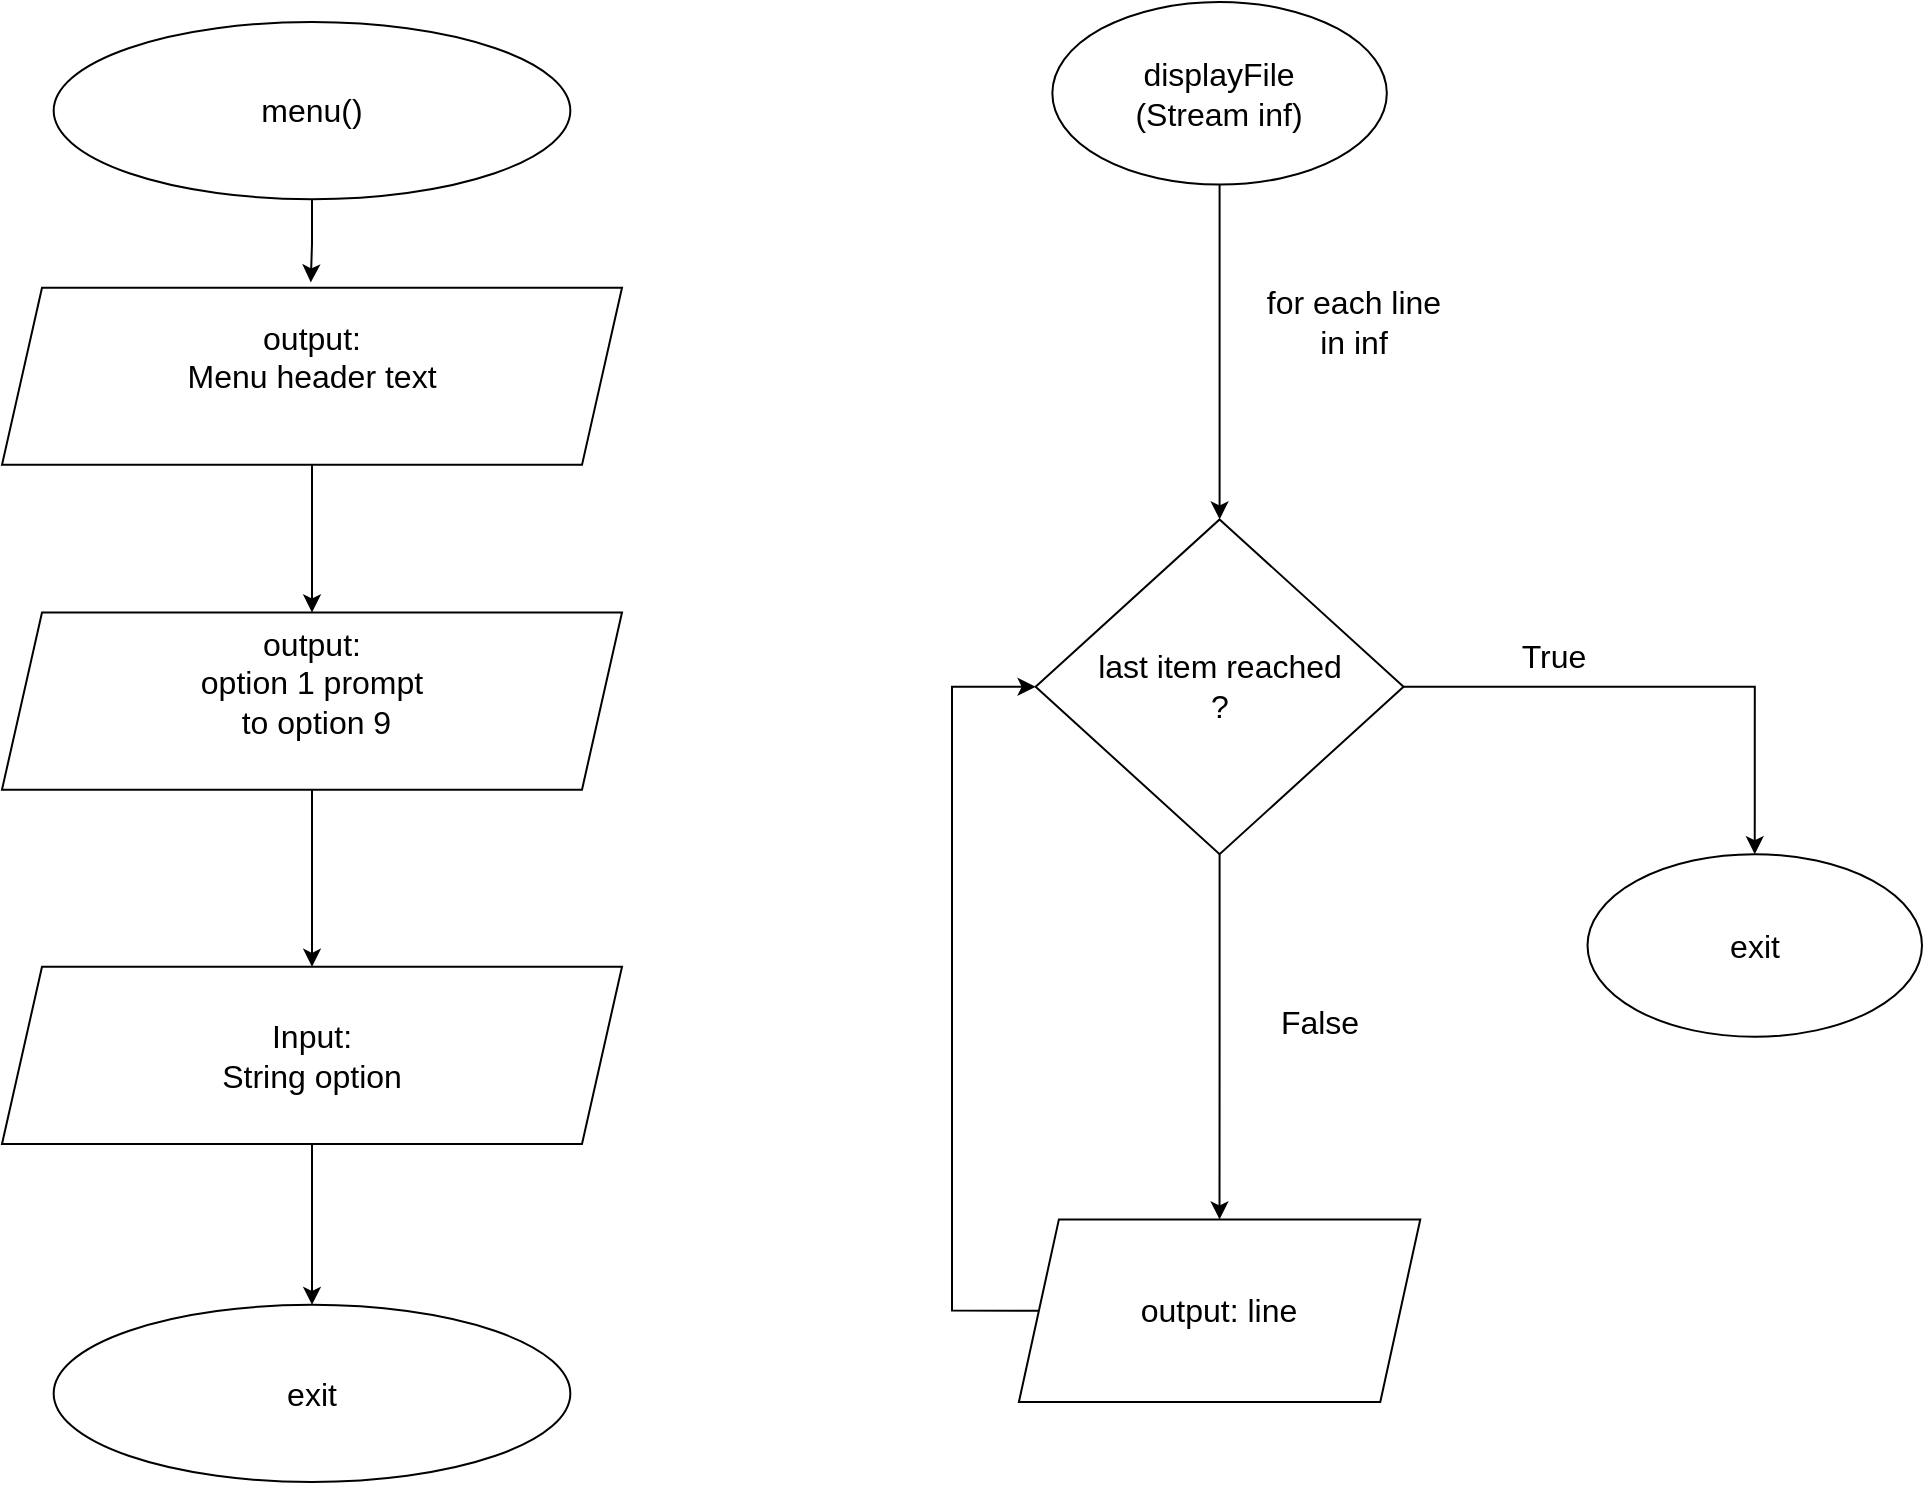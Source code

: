 <mxfile version="24.6.4" type="github" pages="6">
  <diagram id="C5RBs43oDa-KdzZeNtuy" name="Page-1">
    <mxGraphModel dx="1635" dy="865" grid="1" gridSize="10" guides="1" tooltips="1" connect="1" arrows="1" fold="1" page="1" pageScale="1" pageWidth="1169" pageHeight="827" background="none" math="0" shadow="0">
      <root>
        <mxCell id="WIyWlLk6GJQsqaUBKTNV-0" />
        <mxCell id="WIyWlLk6GJQsqaUBKTNV-1" parent="WIyWlLk6GJQsqaUBKTNV-0" />
        <mxCell id="iVtfHg-IncGxBC74AWmY-149" value="" style="group;fontSize=16;" vertex="1" connectable="0" parent="WIyWlLk6GJQsqaUBKTNV-1">
          <mxGeometry x="110" y="40" width="310" height="730" as="geometry" />
        </mxCell>
        <mxCell id="iVtfHg-IncGxBC74AWmY-0" value="menu()" style="ellipse;whiteSpace=wrap;html=1;fontSize=16;" vertex="1" parent="iVtfHg-IncGxBC74AWmY-149">
          <mxGeometry x="25.833" width="258.333" height="88.574" as="geometry" />
        </mxCell>
        <mxCell id="iVtfHg-IncGxBC74AWmY-4" style="edgeStyle=orthogonalEdgeStyle;rounded=0;orthogonalLoop=1;jettySize=auto;html=1;exitX=0.5;exitY=1;exitDx=0;exitDy=0;entryX=0.5;entryY=0;entryDx=0;entryDy=0;fontSize=16;" edge="1" parent="iVtfHg-IncGxBC74AWmY-149" source="iVtfHg-IncGxBC74AWmY-1" target="iVtfHg-IncGxBC74AWmY-3">
          <mxGeometry relative="1" as="geometry" />
        </mxCell>
        <mxCell id="iVtfHg-IncGxBC74AWmY-1" value="&lt;div style=&quot;font-size: 16px;&quot;&gt;&lt;font style=&quot;font-size: 16px;&quot;&gt;output:&lt;/font&gt;&lt;/div&gt;&lt;font style=&quot;font-size: 16px;&quot;&gt;Menu header text&lt;/font&gt;&lt;div style=&quot;font-size: 16px;&quot;&gt;&lt;br style=&quot;font-size: 16px;&quot;&gt;&lt;/div&gt;" style="shape=parallelogram;perimeter=parallelogramPerimeter;whiteSpace=wrap;html=1;fixedSize=1;fontSize=16;" vertex="1" parent="iVtfHg-IncGxBC74AWmY-149">
          <mxGeometry y="132.861" width="310" height="88.574" as="geometry" />
        </mxCell>
        <mxCell id="iVtfHg-IncGxBC74AWmY-2" style="edgeStyle=orthogonalEdgeStyle;rounded=0;orthogonalLoop=1;jettySize=auto;html=1;exitX=0.5;exitY=1;exitDx=0;exitDy=0;entryX=0.498;entryY=-0.03;entryDx=0;entryDy=0;entryPerimeter=0;fontSize=16;" edge="1" parent="iVtfHg-IncGxBC74AWmY-149" source="iVtfHg-IncGxBC74AWmY-0" target="iVtfHg-IncGxBC74AWmY-1">
          <mxGeometry relative="1" as="geometry" />
        </mxCell>
        <mxCell id="iVtfHg-IncGxBC74AWmY-12" style="edgeStyle=orthogonalEdgeStyle;rounded=0;orthogonalLoop=1;jettySize=auto;html=1;exitX=0.5;exitY=1;exitDx=0;exitDy=0;entryX=0.5;entryY=0;entryDx=0;entryDy=0;fontSize=16;" edge="1" parent="iVtfHg-IncGxBC74AWmY-149" source="iVtfHg-IncGxBC74AWmY-3" target="iVtfHg-IncGxBC74AWmY-8">
          <mxGeometry relative="1" as="geometry">
            <mxPoint x="154.354" y="620.02" as="targetPoint" />
          </mxGeometry>
        </mxCell>
        <mxCell id="iVtfHg-IncGxBC74AWmY-3" value="&lt;div style=&quot;font-size: 16px;&quot;&gt;&lt;font style=&quot;font-size: 16px;&quot;&gt;output:&lt;/font&gt;&lt;/div&gt;&lt;font style=&quot;font-size: 16px;&quot;&gt;option 1 prompt&lt;/font&gt;&lt;div style=&quot;font-size: 16px;&quot;&gt;&lt;font style=&quot;font-size: 16px;&quot;&gt;&amp;nbsp;to option 9&lt;/font&gt;&lt;div style=&quot;font-size: 16px;&quot;&gt;&lt;font style=&quot;font-size: 16px;&quot;&gt;&lt;br style=&quot;font-size: 16px;&quot;&gt;&lt;/font&gt;&lt;/div&gt;&lt;/div&gt;" style="shape=parallelogram;perimeter=parallelogramPerimeter;whiteSpace=wrap;html=1;fixedSize=1;fontSize=16;" vertex="1" parent="iVtfHg-IncGxBC74AWmY-149">
          <mxGeometry y="295.248" width="310" height="88.574" as="geometry" />
        </mxCell>
        <mxCell id="iVtfHg-IncGxBC74AWmY-11" style="edgeStyle=orthogonalEdgeStyle;rounded=0;orthogonalLoop=1;jettySize=auto;html=1;exitX=0.5;exitY=1;exitDx=0;exitDy=0;entryX=0.5;entryY=0;entryDx=0;entryDy=0;fontSize=16;" edge="1" parent="iVtfHg-IncGxBC74AWmY-149" source="iVtfHg-IncGxBC74AWmY-8" target="iVtfHg-IncGxBC74AWmY-10">
          <mxGeometry relative="1" as="geometry" />
        </mxCell>
        <mxCell id="iVtfHg-IncGxBC74AWmY-8" value="Input:&lt;div style=&quot;font-size: 16px;&quot;&gt;String option&lt;/div&gt;" style="shape=parallelogram;perimeter=parallelogramPerimeter;whiteSpace=wrap;html=1;fixedSize=1;fontSize=16;" vertex="1" parent="iVtfHg-IncGxBC74AWmY-149">
          <mxGeometry y="472.396" width="310" height="88.574" as="geometry" />
        </mxCell>
        <mxCell id="iVtfHg-IncGxBC74AWmY-10" value="exit" style="ellipse;whiteSpace=wrap;html=1;fontSize=16;" vertex="1" parent="iVtfHg-IncGxBC74AWmY-149">
          <mxGeometry x="25.833" y="641.426" width="258.333" height="88.574" as="geometry" />
        </mxCell>
        <mxCell id="iVtfHg-IncGxBC74AWmY-150" value="" style="group;fontSize=16;" vertex="1" connectable="0" parent="WIyWlLk6GJQsqaUBKTNV-1">
          <mxGeometry x="585" y="30" width="485" height="700" as="geometry" />
        </mxCell>
        <mxCell id="iVtfHg-IncGxBC74AWmY-15" style="edgeStyle=orthogonalEdgeStyle;rounded=0;orthogonalLoop=1;jettySize=auto;html=1;exitX=0.5;exitY=1;exitDx=0;exitDy=0;fontSize=16;" edge="1" parent="iVtfHg-IncGxBC74AWmY-150" source="iVtfHg-IncGxBC74AWmY-13" target="iVtfHg-IncGxBC74AWmY-14">
          <mxGeometry relative="1" as="geometry" />
        </mxCell>
        <mxCell id="iVtfHg-IncGxBC74AWmY-13" value="displayFile&lt;div style=&quot;font-size: 16px;&quot;&gt;(&lt;span style=&quot;background-color: initial; font-size: 16px;&quot;&gt;Stream inf)&lt;/span&gt;&lt;/div&gt;" style="ellipse;whiteSpace=wrap;html=1;fontSize=16;" vertex="1" parent="iVtfHg-IncGxBC74AWmY-150">
          <mxGeometry x="50.172" width="167.241" height="91.304" as="geometry" />
        </mxCell>
        <mxCell id="iVtfHg-IncGxBC74AWmY-19" style="edgeStyle=orthogonalEdgeStyle;rounded=0;orthogonalLoop=1;jettySize=auto;html=1;exitX=1;exitY=0.5;exitDx=0;exitDy=0;entryX=0.5;entryY=0;entryDx=0;entryDy=0;fontSize=16;" edge="1" parent="iVtfHg-IncGxBC74AWmY-150" source="iVtfHg-IncGxBC74AWmY-14" target="iVtfHg-IncGxBC74AWmY-18">
          <mxGeometry relative="1" as="geometry" />
        </mxCell>
        <mxCell id="iVtfHg-IncGxBC74AWmY-21" style="edgeStyle=orthogonalEdgeStyle;rounded=0;orthogonalLoop=1;jettySize=auto;html=1;exitX=0.5;exitY=1;exitDx=0;exitDy=0;fontSize=16;" edge="1" parent="iVtfHg-IncGxBC74AWmY-150" source="iVtfHg-IncGxBC74AWmY-14" target="iVtfHg-IncGxBC74AWmY-20">
          <mxGeometry relative="1" as="geometry" />
        </mxCell>
        <mxCell id="iVtfHg-IncGxBC74AWmY-14" value="&lt;font style=&quot;font-size: 16px;&quot;&gt;last item reached&lt;/font&gt;&lt;div style=&quot;font-size: 16px;&quot;&gt;&lt;font style=&quot;font-size: 16px;&quot;&gt;?&lt;/font&gt;&lt;/div&gt;" style="rhombus;whiteSpace=wrap;html=1;fontSize=16;" vertex="1" parent="iVtfHg-IncGxBC74AWmY-150">
          <mxGeometry x="41.81" y="258.696" width="183.966" height="167.391" as="geometry" />
        </mxCell>
        <mxCell id="iVtfHg-IncGxBC74AWmY-16" value="for each line in inf" style="text;html=1;align=center;verticalAlign=middle;whiteSpace=wrap;rounded=0;fontSize=16;" vertex="1" parent="iVtfHg-IncGxBC74AWmY-150">
          <mxGeometry x="150.517" y="136.957" width="100.345" height="45.652" as="geometry" />
        </mxCell>
        <mxCell id="iVtfHg-IncGxBC74AWmY-18" value="exit" style="ellipse;whiteSpace=wrap;html=1;fontSize=16;" vertex="1" parent="iVtfHg-IncGxBC74AWmY-150">
          <mxGeometry x="317.759" y="426.087" width="167.241" height="91.304" as="geometry" />
        </mxCell>
        <mxCell id="iVtfHg-IncGxBC74AWmY-22" style="edgeStyle=orthogonalEdgeStyle;rounded=0;orthogonalLoop=1;jettySize=auto;html=1;exitX=0;exitY=0.5;exitDx=0;exitDy=0;entryX=0;entryY=0.5;entryDx=0;entryDy=0;fontSize=16;" edge="1" parent="iVtfHg-IncGxBC74AWmY-150" source="iVtfHg-IncGxBC74AWmY-20" target="iVtfHg-IncGxBC74AWmY-14">
          <mxGeometry relative="1" as="geometry">
            <Array as="points">
              <mxPoint y="654.348" />
              <mxPoint y="342.391" />
            </Array>
          </mxGeometry>
        </mxCell>
        <mxCell id="iVtfHg-IncGxBC74AWmY-20" value="output: line" style="shape=parallelogram;perimeter=parallelogramPerimeter;whiteSpace=wrap;html=1;fixedSize=1;fontSize=16;" vertex="1" parent="iVtfHg-IncGxBC74AWmY-150">
          <mxGeometry x="33.448" y="608.696" width="200.69" height="91.304" as="geometry" />
        </mxCell>
        <mxCell id="iVtfHg-IncGxBC74AWmY-23" value="True" style="text;html=1;align=center;verticalAlign=middle;whiteSpace=wrap;rounded=0;fontSize=16;" vertex="1" parent="iVtfHg-IncGxBC74AWmY-150">
          <mxGeometry x="250.862" y="304.348" width="100.345" height="45.652" as="geometry" />
        </mxCell>
        <mxCell id="iVtfHg-IncGxBC74AWmY-24" value="False" style="text;html=1;align=center;verticalAlign=middle;whiteSpace=wrap;rounded=0;fontSize=16;" vertex="1" parent="iVtfHg-IncGxBC74AWmY-150">
          <mxGeometry x="133.793" y="486.957" width="100.345" height="45.652" as="geometry" />
        </mxCell>
      </root>
    </mxGraphModel>
  </diagram>
  <diagram id="5aRjEGDnnYMxeOvyKBU5" name="Page-2">
    <mxGraphModel dx="1284" dy="680" grid="1" gridSize="10" guides="1" tooltips="1" connect="1" arrows="1" fold="1" page="1" pageScale="1" pageWidth="1169" pageHeight="827" math="0" shadow="0">
      <root>
        <mxCell id="0" />
        <mxCell id="1" parent="0" />
        <mxCell id="e8LWt93bM2YDE1h5O_DU-1" value="" style="group;fontSize=13;" vertex="1" connectable="0" parent="1">
          <mxGeometry x="40" y="50" width="470" height="700" as="geometry" />
        </mxCell>
        <mxCell id="e8LWt93bM2YDE1h5O_DU-2" style="edgeStyle=orthogonalEdgeStyle;rounded=0;orthogonalLoop=1;jettySize=auto;html=1;exitX=0.5;exitY=1;exitDx=0;exitDy=0;entryX=0.5;entryY=0;entryDx=0;entryDy=0;fontSize=13;" edge="1" parent="e8LWt93bM2YDE1h5O_DU-1" source="e8LWt93bM2YDE1h5O_DU-3" target="e8LWt93bM2YDE1h5O_DU-16">
          <mxGeometry relative="1" as="geometry" />
        </mxCell>
        <mxCell id="e8LWt93bM2YDE1h5O_DU-3" value="&lt;div style=&quot;font-size: 13px;&quot;&gt;max_mark&lt;/div&gt;&lt;div style=&quot;font-size: 13px;&quot;&gt;(&lt;span style=&quot;background-color: initial; font-size: 13px;&quot;&gt;Stream inf)&lt;/span&gt;&lt;/div&gt;" style="ellipse;whiteSpace=wrap;html=1;fontSize=13;" vertex="1" parent="e8LWt93bM2YDE1h5O_DU-1">
          <mxGeometry x="109.907" width="122.078" height="49.412" as="geometry" />
        </mxCell>
        <mxCell id="e8LWt93bM2YDE1h5O_DU-4" style="edgeStyle=orthogonalEdgeStyle;rounded=0;orthogonalLoop=1;jettySize=auto;html=1;exitX=0.5;exitY=1;exitDx=0;exitDy=0;entryX=0.5;entryY=0;entryDx=0;entryDy=0;fontSize=13;" edge="1" parent="e8LWt93bM2YDE1h5O_DU-1" source="e8LWt93bM2YDE1h5O_DU-6" target="e8LWt93bM2YDE1h5O_DU-13">
          <mxGeometry relative="1" as="geometry">
            <mxPoint x="170.946" y="436.471" as="targetPoint" />
          </mxGeometry>
        </mxCell>
        <mxCell id="e8LWt93bM2YDE1h5O_DU-5" style="edgeStyle=orthogonalEdgeStyle;rounded=0;orthogonalLoop=1;jettySize=auto;html=1;exitX=1;exitY=0.5;exitDx=0;exitDy=0;fontSize=13;" edge="1" parent="e8LWt93bM2YDE1h5O_DU-1" source="e8LWt93bM2YDE1h5O_DU-6" target="e8LWt93bM2YDE1h5O_DU-18">
          <mxGeometry relative="1" as="geometry" />
        </mxCell>
        <mxCell id="e8LWt93bM2YDE1h5O_DU-6" value="&lt;font style=&quot;font-size: 13px;&quot;&gt;last item&lt;/font&gt;&lt;div&gt;&lt;font style=&quot;font-size: 13px;&quot;&gt;reached&lt;/font&gt;&lt;div style=&quot;font-size: 13px;&quot;&gt;&lt;font style=&quot;font-size: 13px;&quot;&gt;?&lt;/font&gt;&lt;/div&gt;&lt;/div&gt;" style="rhombus;whiteSpace=wrap;html=1;fontSize=13;" vertex="1" parent="e8LWt93bM2YDE1h5O_DU-1">
          <mxGeometry x="103.803" y="247.059" width="134.286" height="90.588" as="geometry" />
        </mxCell>
        <mxCell id="e8LWt93bM2YDE1h5O_DU-7" value="for each line in inf" style="text;html=1;align=center;verticalAlign=middle;whiteSpace=wrap;rounded=0;fontSize=13;" vertex="1" parent="e8LWt93bM2YDE1h5O_DU-1">
          <mxGeometry x="177.013" y="197.647" width="73.247" height="24.706" as="geometry" />
        </mxCell>
        <mxCell id="e8LWt93bM2YDE1h5O_DU-8" value="exit" style="ellipse;whiteSpace=wrap;html=1;fontSize=13;" vertex="1" parent="e8LWt93bM2YDE1h5O_DU-1">
          <mxGeometry x="317.403" y="469.412" width="122.078" height="49.412" as="geometry" />
        </mxCell>
        <mxCell id="e8LWt93bM2YDE1h5O_DU-9" value="True" style="text;html=1;align=center;verticalAlign=middle;whiteSpace=wrap;rounded=0;fontSize=13;" vertex="1" parent="e8LWt93bM2YDE1h5O_DU-1">
          <mxGeometry x="256.4" y="271.765" width="73.247" height="24.706" as="geometry" />
        </mxCell>
        <mxCell id="e8LWt93bM2YDE1h5O_DU-10" value="False" style="text;html=1;align=center;verticalAlign=middle;whiteSpace=wrap;rounded=0;fontSize=13;" vertex="1" parent="e8LWt93bM2YDE1h5O_DU-1">
          <mxGeometry x="170.946" y="370.588" width="73.247" height="24.706" as="geometry" />
        </mxCell>
        <mxCell id="e8LWt93bM2YDE1h5O_DU-11" style="edgeStyle=orthogonalEdgeStyle;rounded=0;orthogonalLoop=1;jettySize=auto;html=1;exitX=0.5;exitY=1;exitDx=0;exitDy=0;entryX=0.5;entryY=0;entryDx=0;entryDy=0;fontSize=13;" edge="1" parent="e8LWt93bM2YDE1h5O_DU-1" source="e8LWt93bM2YDE1h5O_DU-13" target="e8LWt93bM2YDE1h5O_DU-20">
          <mxGeometry relative="1" as="geometry" />
        </mxCell>
        <mxCell id="e8LWt93bM2YDE1h5O_DU-12" style="edgeStyle=orthogonalEdgeStyle;rounded=0;orthogonalLoop=1;jettySize=auto;html=1;exitX=0;exitY=0.5;exitDx=0;exitDy=0;entryX=0;entryY=0.5;entryDx=0;entryDy=0;fontSize=13;" edge="1" parent="e8LWt93bM2YDE1h5O_DU-1" source="e8LWt93bM2YDE1h5O_DU-13" target="e8LWt93bM2YDE1h5O_DU-6">
          <mxGeometry relative="1" as="geometry">
            <Array as="points">
              <mxPoint y="494.118" />
              <mxPoint y="292.353" />
            </Array>
          </mxGeometry>
        </mxCell>
        <mxCell id="e8LWt93bM2YDE1h5O_DU-13" value="if int(line.split()[2])&lt;div style=&quot;font-size: 13px;&quot;&gt;&amp;gt;&lt;/div&gt;&lt;div style=&quot;font-size: 13px;&quot;&gt;maximum_marks&lt;/div&gt;" style="rhombus;whiteSpace=wrap;html=1;fontSize=13;" vertex="1" parent="e8LWt93bM2YDE1h5O_DU-1">
          <mxGeometry x="85.381" y="436.471" width="171.019" height="115.294" as="geometry" />
        </mxCell>
        <mxCell id="e8LWt93bM2YDE1h5O_DU-14" value="True" style="text;html=1;align=center;verticalAlign=middle;whiteSpace=wrap;rounded=0;fontSize=13;" vertex="1" parent="e8LWt93bM2YDE1h5O_DU-1">
          <mxGeometry x="158.738" y="576.471" width="73.247" height="24.706" as="geometry" />
        </mxCell>
        <mxCell id="e8LWt93bM2YDE1h5O_DU-15" style="edgeStyle=orthogonalEdgeStyle;rounded=0;orthogonalLoop=1;jettySize=auto;html=1;exitX=0.5;exitY=1;exitDx=0;exitDy=0;fontSize=13;" edge="1" parent="e8LWt93bM2YDE1h5O_DU-1" source="e8LWt93bM2YDE1h5O_DU-16" target="e8LWt93bM2YDE1h5O_DU-6">
          <mxGeometry relative="1" as="geometry" />
        </mxCell>
        <mxCell id="e8LWt93bM2YDE1h5O_DU-16" value="&lt;font style=&quot;font-size: 13px;&quot;&gt;Initialize maximum_marks to 0&lt;/font&gt;" style="rounded=0;whiteSpace=wrap;html=1;fontSize=13;" vertex="1" parent="e8LWt93bM2YDE1h5O_DU-1">
          <mxGeometry x="97.65" y="115.294" width="146.494" height="49.412" as="geometry" />
        </mxCell>
        <mxCell id="e8LWt93bM2YDE1h5O_DU-17" style="edgeStyle=orthogonalEdgeStyle;rounded=0;orthogonalLoop=1;jettySize=auto;html=1;exitX=0.5;exitY=1;exitDx=0;exitDy=0;entryX=0.5;entryY=0;entryDx=0;entryDy=0;fontSize=13;" edge="1" parent="e8LWt93bM2YDE1h5O_DU-1" source="e8LWt93bM2YDE1h5O_DU-18" target="e8LWt93bM2YDE1h5O_DU-8">
          <mxGeometry relative="1" as="geometry" />
        </mxCell>
        <mxCell id="e8LWt93bM2YDE1h5O_DU-18" value="output:&lt;div style=&quot;font-size: 13px;&quot;&gt;maximum_marks&lt;/div&gt;" style="shape=parallelogram;perimeter=parallelogramPerimeter;whiteSpace=wrap;html=1;fixedSize=1;fontSize=13;" vertex="1" parent="e8LWt93bM2YDE1h5O_DU-1">
          <mxGeometry x="286.883" y="338.676" width="183.117" height="63.824" as="geometry" />
        </mxCell>
        <mxCell id="e8LWt93bM2YDE1h5O_DU-19" style="edgeStyle=orthogonalEdgeStyle;rounded=0;orthogonalLoop=1;jettySize=auto;html=1;exitX=0;exitY=0.5;exitDx=0;exitDy=0;entryX=0;entryY=0.5;entryDx=0;entryDy=0;fontSize=13;" edge="1" parent="e8LWt93bM2YDE1h5O_DU-1" source="e8LWt93bM2YDE1h5O_DU-20" target="e8LWt93bM2YDE1h5O_DU-6">
          <mxGeometry relative="1" as="geometry">
            <Array as="points">
              <mxPoint x="73.247" y="675.294" />
              <mxPoint x="73.247" y="255.294" />
              <mxPoint x="103.766" y="255.294" />
            </Array>
          </mxGeometry>
        </mxCell>
        <mxCell id="e8LWt93bM2YDE1h5O_DU-20" value="maximum_marks = int(line.split()[2])" style="rounded=0;whiteSpace=wrap;html=1;fontSize=13;" vertex="1" parent="e8LWt93bM2YDE1h5O_DU-1">
          <mxGeometry x="97.65" y="650.588" width="146.494" height="49.412" as="geometry" />
        </mxCell>
        <mxCell id="l7KQcB0z6wFfaQmqUPjJ-1" value="" style="group;fontSize=13;" vertex="1" connectable="0" parent="1">
          <mxGeometry x="560" y="50" width="580" height="670" as="geometry" />
        </mxCell>
        <mxCell id="l7KQcB0z6wFfaQmqUPjJ-2" style="edgeStyle=orthogonalEdgeStyle;rounded=0;orthogonalLoop=1;jettySize=auto;html=1;exitX=0.5;exitY=1;exitDx=0;exitDy=0;entryX=0.5;entryY=0;entryDx=0;entryDy=0;fontSize=13;" edge="1" parent="l7KQcB0z6wFfaQmqUPjJ-1" source="l7KQcB0z6wFfaQmqUPjJ-3" target="l7KQcB0z6wFfaQmqUPjJ-16">
          <mxGeometry relative="1" as="geometry" />
        </mxCell>
        <mxCell id="l7KQcB0z6wFfaQmqUPjJ-3" value="&lt;div style=&quot;font-size: 13px;&quot;&gt;min_mark&lt;/div&gt;&lt;div style=&quot;font-size: 13px;&quot;&gt;(&lt;span style=&quot;background-color: initial; font-size: 13px;&quot;&gt;Stream inf)&lt;/span&gt;&lt;/div&gt;" style="ellipse;whiteSpace=wrap;html=1;fontSize=13;" vertex="1" parent="l7KQcB0z6wFfaQmqUPjJ-1">
          <mxGeometry x="135.63" width="150.649" height="47.294" as="geometry" />
        </mxCell>
        <mxCell id="l7KQcB0z6wFfaQmqUPjJ-4" style="edgeStyle=orthogonalEdgeStyle;rounded=0;orthogonalLoop=1;jettySize=auto;html=1;exitX=0.5;exitY=1;exitDx=0;exitDy=0;entryX=0.5;entryY=0;entryDx=0;entryDy=0;fontSize=13;" edge="1" parent="l7KQcB0z6wFfaQmqUPjJ-1" source="l7KQcB0z6wFfaQmqUPjJ-6" target="l7KQcB0z6wFfaQmqUPjJ-13">
          <mxGeometry relative="1" as="geometry">
            <mxPoint x="210.954" y="417.765" as="targetPoint" />
          </mxGeometry>
        </mxCell>
        <mxCell id="l7KQcB0z6wFfaQmqUPjJ-5" style="edgeStyle=orthogonalEdgeStyle;rounded=0;orthogonalLoop=1;jettySize=auto;html=1;exitX=1;exitY=0.5;exitDx=0;exitDy=0;fontSize=13;" edge="1" parent="l7KQcB0z6wFfaQmqUPjJ-1" source="l7KQcB0z6wFfaQmqUPjJ-6" target="l7KQcB0z6wFfaQmqUPjJ-18">
          <mxGeometry relative="1" as="geometry" />
        </mxCell>
        <mxCell id="l7KQcB0z6wFfaQmqUPjJ-6" value="&lt;font style=&quot;font-size: 13px;&quot;&gt;last item&lt;/font&gt;&lt;div&gt;&lt;font style=&quot;font-size: 13px;&quot;&gt;reached&lt;/font&gt;&lt;div style=&quot;font-size: 13px;&quot;&gt;&lt;font style=&quot;font-size: 13px;&quot;&gt;?&lt;/font&gt;&lt;/div&gt;&lt;/div&gt;" style="rhombus;whiteSpace=wrap;html=1;fontSize=13;" vertex="1" parent="l7KQcB0z6wFfaQmqUPjJ-1">
          <mxGeometry x="128.097" y="236.471" width="165.714" height="86.706" as="geometry" />
        </mxCell>
        <mxCell id="l7KQcB0z6wFfaQmqUPjJ-7" value="for each line in inf" style="text;html=1;align=center;verticalAlign=middle;whiteSpace=wrap;rounded=0;fontSize=13;" vertex="1" parent="l7KQcB0z6wFfaQmqUPjJ-1">
          <mxGeometry x="218.442" y="189.176" width="90.39" height="23.647" as="geometry" />
        </mxCell>
        <mxCell id="l7KQcB0z6wFfaQmqUPjJ-8" value="exit" style="ellipse;whiteSpace=wrap;html=1;fontSize=13;" vertex="1" parent="l7KQcB0z6wFfaQmqUPjJ-1">
          <mxGeometry x="391.688" y="449.294" width="150.649" height="47.294" as="geometry" />
        </mxCell>
        <mxCell id="l7KQcB0z6wFfaQmqUPjJ-9" value="True" style="text;html=1;align=center;verticalAlign=middle;whiteSpace=wrap;rounded=0;fontSize=13;" vertex="1" parent="l7KQcB0z6wFfaQmqUPjJ-1">
          <mxGeometry x="316.409" y="260.118" width="90.39" height="23.647" as="geometry" />
        </mxCell>
        <mxCell id="l7KQcB0z6wFfaQmqUPjJ-10" value="False" style="text;html=1;align=center;verticalAlign=middle;whiteSpace=wrap;rounded=0;fontSize=13;" vertex="1" parent="l7KQcB0z6wFfaQmqUPjJ-1">
          <mxGeometry x="210.954" y="354.706" width="90.39" height="23.647" as="geometry" />
        </mxCell>
        <mxCell id="l7KQcB0z6wFfaQmqUPjJ-11" style="edgeStyle=orthogonalEdgeStyle;rounded=0;orthogonalLoop=1;jettySize=auto;html=1;exitX=0.5;exitY=1;exitDx=0;exitDy=0;entryX=0.5;entryY=0;entryDx=0;entryDy=0;fontSize=13;" edge="1" parent="l7KQcB0z6wFfaQmqUPjJ-1" source="l7KQcB0z6wFfaQmqUPjJ-13" target="l7KQcB0z6wFfaQmqUPjJ-20">
          <mxGeometry relative="1" as="geometry" />
        </mxCell>
        <mxCell id="l7KQcB0z6wFfaQmqUPjJ-12" style="edgeStyle=orthogonalEdgeStyle;rounded=0;orthogonalLoop=1;jettySize=auto;html=1;exitX=0;exitY=0.5;exitDx=0;exitDy=0;entryX=0;entryY=0.5;entryDx=0;entryDy=0;fontSize=13;" edge="1" parent="l7KQcB0z6wFfaQmqUPjJ-1" source="l7KQcB0z6wFfaQmqUPjJ-13" target="l7KQcB0z6wFfaQmqUPjJ-6">
          <mxGeometry relative="1" as="geometry">
            <Array as="points">
              <mxPoint y="472.941" />
              <mxPoint y="279.824" />
            </Array>
          </mxGeometry>
        </mxCell>
        <mxCell id="l7KQcB0z6wFfaQmqUPjJ-13" value="if int(line.split()[2])&lt;div style=&quot;font-size: 13px;&quot;&gt;&amp;lt;&lt;/div&gt;&lt;div style=&quot;font-size: 13px;&quot;&gt;minimum_marks&lt;/div&gt;" style="rhombus;whiteSpace=wrap;html=1;fontSize=13;" vertex="1" parent="l7KQcB0z6wFfaQmqUPjJ-1">
          <mxGeometry x="105.364" y="417.765" width="211.045" height="110.353" as="geometry" />
        </mxCell>
        <mxCell id="l7KQcB0z6wFfaQmqUPjJ-14" value="True" style="text;html=1;align=center;verticalAlign=middle;whiteSpace=wrap;rounded=0;fontSize=13;" vertex="1" parent="l7KQcB0z6wFfaQmqUPjJ-1">
          <mxGeometry x="195.889" y="551.765" width="90.39" height="23.647" as="geometry" />
        </mxCell>
        <mxCell id="l7KQcB0z6wFfaQmqUPjJ-15" style="edgeStyle=orthogonalEdgeStyle;rounded=0;orthogonalLoop=1;jettySize=auto;html=1;exitX=0.5;exitY=1;exitDx=0;exitDy=0;fontSize=13;" edge="1" parent="l7KQcB0z6wFfaQmqUPjJ-1" source="l7KQcB0z6wFfaQmqUPjJ-16" target="l7KQcB0z6wFfaQmqUPjJ-6">
          <mxGeometry relative="1" as="geometry" />
        </mxCell>
        <mxCell id="l7KQcB0z6wFfaQmqUPjJ-16" value="&lt;font style=&quot;font-size: 13px;&quot;&gt;Initialize minimum_marks to 0 and studentID to empty string&lt;/font&gt;" style="rounded=0;whiteSpace=wrap;html=1;fontSize=13;" vertex="1" parent="l7KQcB0z6wFfaQmqUPjJ-1">
          <mxGeometry x="120.504" y="110.353" width="180.779" height="47.294" as="geometry" />
        </mxCell>
        <mxCell id="l7KQcB0z6wFfaQmqUPjJ-17" style="edgeStyle=orthogonalEdgeStyle;rounded=0;orthogonalLoop=1;jettySize=auto;html=1;exitX=0.5;exitY=1;exitDx=0;exitDy=0;entryX=0.5;entryY=0;entryDx=0;entryDy=0;fontSize=13;" edge="1" parent="l7KQcB0z6wFfaQmqUPjJ-1" source="l7KQcB0z6wFfaQmqUPjJ-18" target="l7KQcB0z6wFfaQmqUPjJ-8">
          <mxGeometry relative="1" as="geometry" />
        </mxCell>
        <mxCell id="l7KQcB0z6wFfaQmqUPjJ-18" value="output:&lt;div style=&quot;font-size: 13px;&quot;&gt;minimum_marks and studentID&lt;/div&gt;" style="shape=parallelogram;perimeter=parallelogramPerimeter;whiteSpace=wrap;html=1;fixedSize=1;fontSize=13;" vertex="1" parent="l7KQcB0z6wFfaQmqUPjJ-1">
          <mxGeometry x="354.026" y="324.162" width="225.974" height="61.088" as="geometry" />
        </mxCell>
        <mxCell id="l7KQcB0z6wFfaQmqUPjJ-19" style="edgeStyle=orthogonalEdgeStyle;rounded=0;orthogonalLoop=1;jettySize=auto;html=1;exitX=0;exitY=0.5;exitDx=0;exitDy=0;entryX=0;entryY=0.5;entryDx=0;entryDy=0;fontSize=13;" edge="1" parent="l7KQcB0z6wFfaQmqUPjJ-1" source="l7KQcB0z6wFfaQmqUPjJ-20" target="l7KQcB0z6wFfaQmqUPjJ-6">
          <mxGeometry relative="1" as="geometry">
            <Array as="points">
              <mxPoint x="90.39" y="646.353" />
              <mxPoint x="90.39" y="244.353" />
              <mxPoint x="128.052" y="244.353" />
            </Array>
          </mxGeometry>
        </mxCell>
        <mxCell id="l7KQcB0z6wFfaQmqUPjJ-20" value="minimum_marks =&amp;nbsp;&lt;div style=&quot;font-size: 13px;&quot;&gt;int(line.split()[2])&lt;div style=&quot;font-size: 13px;&quot;&gt;and studentID = line.split()[0]&lt;/div&gt;&lt;/div&gt;" style="rounded=0;whiteSpace=wrap;html=1;fontSize=13;" vertex="1" parent="l7KQcB0z6wFfaQmqUPjJ-1">
          <mxGeometry x="120.504" y="622.706" width="180.779" height="47.294" as="geometry" />
        </mxCell>
      </root>
    </mxGraphModel>
  </diagram>
  <diagram id="fv3WTSkhcXL-FJEylh6H" name="Page-3">
    <mxGraphModel dx="829" dy="1885" grid="1" gridSize="10" guides="1" tooltips="1" connect="1" arrows="1" fold="1" page="1" pageScale="1" pageWidth="1169" pageHeight="827" math="0" shadow="0">
      <root>
        <mxCell id="0" />
        <mxCell id="1" parent="0" />
        <mxCell id="iJzVwynaTS_1Huqz83iS-2" value="" style="group" vertex="1" connectable="0" parent="1">
          <mxGeometry x="1370" y="-800" width="810" height="740" as="geometry" />
        </mxCell>
        <mxCell id="7Irg_H2w2XdxYLwFZChj-2" style="edgeStyle=orthogonalEdgeStyle;rounded=0;orthogonalLoop=1;jettySize=auto;html=1;exitX=0.5;exitY=1;exitDx=0;exitDy=0;fontSize=16;" edge="1" parent="iJzVwynaTS_1Huqz83iS-2" source="7Irg_H2w2XdxYLwFZChj-3" target="7Irg_H2w2XdxYLwFZChj-6">
          <mxGeometry relative="1" as="geometry" />
        </mxCell>
        <mxCell id="7Irg_H2w2XdxYLwFZChj-3" value="&lt;div style=&quot;font-size: 16px;&quot;&gt;pass_mark&lt;/div&gt;&lt;div style=&quot;font-size: 16px;&quot;&gt;(&lt;span style=&quot;background-color: initial; font-size: 16px;&quot;&gt;Stream inf)&lt;/span&gt;&lt;/div&gt;" style="ellipse;whiteSpace=wrap;html=1;fontSize=16;" vertex="1" parent="iJzVwynaTS_1Huqz83iS-2">
          <mxGeometry x="141.941" width="238.516" height="65.738" as="geometry" />
        </mxCell>
        <mxCell id="7Irg_H2w2XdxYLwFZChj-4" style="edgeStyle=orthogonalEdgeStyle;rounded=0;orthogonalLoop=1;jettySize=auto;html=1;exitX=1;exitY=0.5;exitDx=0;exitDy=0;entryX=0.5;entryY=0;entryDx=0;entryDy=0;fontSize=16;" edge="1" parent="iJzVwynaTS_1Huqz83iS-2" source="7Irg_H2w2XdxYLwFZChj-6" target="7Irg_H2w2XdxYLwFZChj-8">
          <mxGeometry relative="1" as="geometry" />
        </mxCell>
        <mxCell id="7Irg_H2w2XdxYLwFZChj-5" style="edgeStyle=orthogonalEdgeStyle;rounded=0;orthogonalLoop=1;jettySize=auto;html=1;exitX=0.5;exitY=1;exitDx=0;exitDy=0;entryX=0.5;entryY=0;entryDx=0;entryDy=0;fontSize=16;" edge="1" parent="iJzVwynaTS_1Huqz83iS-2" source="7Irg_H2w2XdxYLwFZChj-6" target="7Irg_H2w2XdxYLwFZChj-13">
          <mxGeometry relative="1" as="geometry">
            <mxPoint x="261.199" y="438.255" as="targetPoint" />
          </mxGeometry>
        </mxCell>
        <mxCell id="7Irg_H2w2XdxYLwFZChj-6" value="&lt;font style=&quot;font-size: 16px;&quot;&gt;last item reached&lt;/font&gt;&lt;div style=&quot;font-size: 16px;&quot;&gt;&lt;font style=&quot;font-size: 16px;&quot;&gt;?&lt;/font&gt;&lt;/div&gt;" style="rhombus;whiteSpace=wrap;html=1;fontSize=16;" vertex="1" parent="iJzVwynaTS_1Huqz83iS-2">
          <mxGeometry x="130.015" y="186.259" width="262.367" height="120.52" as="geometry" />
        </mxCell>
        <mxCell id="7Irg_H2w2XdxYLwFZChj-7" value="for each line in inf" style="text;html=1;align=center;verticalAlign=middle;whiteSpace=wrap;rounded=0;fontSize=16;" vertex="1" parent="iJzVwynaTS_1Huqz83iS-2">
          <mxGeometry x="285.05" y="98.607" width="143.11" height="32.869" as="geometry" />
        </mxCell>
        <mxCell id="7Irg_H2w2XdxYLwFZChj-8" value="exit" style="ellipse;whiteSpace=wrap;html=1;fontSize=16;" vertex="1" parent="iJzVwynaTS_1Huqz83iS-2">
          <mxGeometry x="523.566" y="306.779" width="238.516" height="65.738" as="geometry" />
        </mxCell>
        <mxCell id="7Irg_H2w2XdxYLwFZChj-9" value="True" style="text;html=1;align=center;verticalAlign=middle;whiteSpace=wrap;rounded=0;fontSize=16;" vertex="1" parent="iJzVwynaTS_1Huqz83iS-2">
          <mxGeometry x="428.16" y="219.128" width="143.11" height="32.869" as="geometry" />
        </mxCell>
        <mxCell id="7Irg_H2w2XdxYLwFZChj-10" value="False" style="text;html=1;align=center;verticalAlign=middle;whiteSpace=wrap;rounded=0;fontSize=16;" vertex="1" parent="iJzVwynaTS_1Huqz83iS-2">
          <mxGeometry x="261.199" y="350.604" width="143.11" height="32.869" as="geometry" />
        </mxCell>
        <mxCell id="7Irg_H2w2XdxYLwFZChj-11" style="edgeStyle=orthogonalEdgeStyle;rounded=0;orthogonalLoop=1;jettySize=auto;html=1;exitX=1;exitY=0.5;exitDx=0;exitDy=0;entryX=0.5;entryY=0;entryDx=0;entryDy=0;fontSize=16;" edge="1" parent="iJzVwynaTS_1Huqz83iS-2" source="7Irg_H2w2XdxYLwFZChj-13" target="7Irg_H2w2XdxYLwFZChj-15">
          <mxGeometry relative="1" as="geometry" />
        </mxCell>
        <mxCell id="7Irg_H2w2XdxYLwFZChj-12" style="edgeStyle=orthogonalEdgeStyle;rounded=0;orthogonalLoop=1;jettySize=auto;html=1;exitX=0;exitY=0.5;exitDx=0;exitDy=0;entryX=0;entryY=0.5;entryDx=0;entryDy=0;fontSize=16;" edge="1" parent="iJzVwynaTS_1Huqz83iS-2" source="7Irg_H2w2XdxYLwFZChj-13" target="7Irg_H2w2XdxYLwFZChj-6">
          <mxGeometry relative="1" as="geometry" />
        </mxCell>
        <mxCell id="7Irg_H2w2XdxYLwFZChj-13" value="&lt;font style=&quot;font-size: 16px;&quot;&gt;if int(line.split()[2])&lt;/font&gt;&lt;div style=&quot;font-size: 16px;&quot;&gt;&lt;font style=&quot;font-size: 16px;&quot;&gt;&amp;gt;&lt;/font&gt;&lt;/div&gt;&lt;div style=&quot;font-size: 16px;&quot;&gt;&lt;font style=&quot;font-size: 16px;&quot;&gt;49&lt;/font&gt;&lt;/div&gt;" style="rhombus;whiteSpace=wrap;html=1;fontSize=16;" vertex="1" parent="iJzVwynaTS_1Huqz83iS-2">
          <mxGeometry x="94.023" y="438.255" width="334.137" height="153.389" as="geometry" />
        </mxCell>
        <mxCell id="iJzVwynaTS_1Huqz83iS-1" style="edgeStyle=orthogonalEdgeStyle;rounded=0;orthogonalLoop=1;jettySize=auto;html=1;entryX=0;entryY=0.5;entryDx=0;entryDy=0;fontSize=16;" edge="1" parent="iJzVwynaTS_1Huqz83iS-2" source="7Irg_H2w2XdxYLwFZChj-15" target="7Irg_H2w2XdxYLwFZChj-6">
          <mxGeometry relative="1" as="geometry">
            <Array as="points">
              <mxPoint y="701.653" />
              <mxPoint y="186.555" />
              <mxPoint x="130.516" y="186.555" />
            </Array>
          </mxGeometry>
        </mxCell>
        <mxCell id="7Irg_H2w2XdxYLwFZChj-15" value="output:&lt;div style=&quot;font-size: 16px;&quot;&gt;line[:-1]&lt;/div&gt;" style="shape=parallelogram;perimeter=parallelogramPerimeter;whiteSpace=wrap;html=1;fixedSize=1;size=20.0;fontSize=16;" vertex="1" parent="iJzVwynaTS_1Huqz83iS-2">
          <mxGeometry x="446.502" y="663.305" width="363.498" height="76.695" as="geometry" />
        </mxCell>
        <mxCell id="7Irg_H2w2XdxYLwFZChj-17" value="True" style="text;html=1;align=center;verticalAlign=middle;whiteSpace=wrap;rounded=0;fontSize=16;" vertex="1" parent="iJzVwynaTS_1Huqz83iS-2">
          <mxGeometry x="476.078" y="482.081" width="143.11" height="32.869" as="geometry" />
        </mxCell>
        <mxCell id="7Irg_H2w2XdxYLwFZChj-18" value="False" style="text;html=1;align=center;verticalAlign=middle;whiteSpace=wrap;rounded=0;fontSize=16;" vertex="1" parent="iJzVwynaTS_1Huqz83iS-2">
          <mxGeometry x="22.898" y="367.039" width="143.11" height="32.869" as="geometry" />
        </mxCell>
      </root>
    </mxGraphModel>
  </diagram>
  <diagram id="FSDh8SSX_3Sz2Zl4vg6A" name="show_name">
    <mxGraphModel dx="466" dy="865" grid="1" gridSize="10" guides="1" tooltips="1" connect="1" arrows="1" fold="1" page="1" pageScale="1" pageWidth="1169" pageHeight="827" math="0" shadow="0">
      <root>
        <mxCell id="0" />
        <mxCell id="1" parent="0" />
        <mxCell id="E1ByvF9-iGOgAWLIc8rl-1" value="" style="group;fontSize=16;" vertex="1" connectable="0" parent="1">
          <mxGeometry x="1479" y="20" width="550" height="760" as="geometry" />
        </mxCell>
        <mxCell id="E1ByvF9-iGOgAWLIc8rl-2" style="edgeStyle=orthogonalEdgeStyle;rounded=0;orthogonalLoop=1;jettySize=auto;html=1;exitX=0.5;exitY=1;exitDx=0;exitDy=0;fontSize=16;" edge="1" parent="E1ByvF9-iGOgAWLIc8rl-1" source="E1ByvF9-iGOgAWLIc8rl-3" target="E1ByvF9-iGOgAWLIc8rl-6">
          <mxGeometry relative="1" as="geometry" />
        </mxCell>
        <mxCell id="E1ByvF9-iGOgAWLIc8rl-3" value="&lt;div style=&quot;font-size: 16px;&quot;&gt;show_name&lt;/div&gt;&lt;div style=&quot;font-size: 16px;&quot;&gt;(&lt;span style=&quot;background-color: initial; font-size: 16px;&quot;&gt;Stream inf, String studentID)&lt;/span&gt;&lt;/div&gt;" style="ellipse;whiteSpace=wrap;html=1;fontSize=16;" vertex="1" parent="E1ByvF9-iGOgAWLIc8rl-1">
          <mxGeometry x="76.251" width="152.778" height="65.143" as="geometry" />
        </mxCell>
        <mxCell id="E1ByvF9-iGOgAWLIc8rl-4" style="edgeStyle=orthogonalEdgeStyle;rounded=0;orthogonalLoop=1;jettySize=auto;html=1;exitX=1;exitY=0.5;exitDx=0;exitDy=0;entryX=0.5;entryY=0;entryDx=0;entryDy=0;fontSize=16;" edge="1" parent="E1ByvF9-iGOgAWLIc8rl-1" source="E1ByvF9-iGOgAWLIc8rl-6" target="E1ByvF9-iGOgAWLIc8rl-8">
          <mxGeometry relative="1" as="geometry" />
        </mxCell>
        <mxCell id="E1ByvF9-iGOgAWLIc8rl-5" style="edgeStyle=orthogonalEdgeStyle;rounded=0;orthogonalLoop=1;jettySize=auto;html=1;exitX=0.5;exitY=1;exitDx=0;exitDy=0;entryX=0.5;entryY=0;entryDx=0;entryDy=0;fontSize=16;" edge="1" parent="E1ByvF9-iGOgAWLIc8rl-1" source="E1ByvF9-iGOgAWLIc8rl-6" target="E1ByvF9-iGOgAWLIc8rl-13">
          <mxGeometry relative="1" as="geometry">
            <mxPoint x="152.64" y="434.286" as="targetPoint" />
          </mxGeometry>
        </mxCell>
        <mxCell id="E1ByvF9-iGOgAWLIc8rl-6" value="&lt;font style=&quot;font-size: 16px;&quot;&gt;last item reached&lt;/font&gt;&lt;div style=&quot;font-size: 16px;&quot;&gt;&lt;font style=&quot;font-size: 16px;&quot;&gt;?&lt;/font&gt;&lt;/div&gt;" style="rhombus;whiteSpace=wrap;html=1;fontSize=16;" vertex="1" parent="E1ByvF9-iGOgAWLIc8rl-1">
          <mxGeometry x="68.613" y="184.571" width="168.056" height="119.429" as="geometry" />
        </mxCell>
        <mxCell id="E1ByvF9-iGOgAWLIc8rl-7" value="for each line in inf" style="text;html=1;align=center;verticalAlign=middle;whiteSpace=wrap;rounded=0;fontSize=16;" vertex="1" parent="E1ByvF9-iGOgAWLIc8rl-1">
          <mxGeometry x="167.918" y="97.714" width="91.667" height="32.571" as="geometry" />
        </mxCell>
        <mxCell id="E1ByvF9-iGOgAWLIc8rl-8" value="exit" style="ellipse;whiteSpace=wrap;html=1;fontSize=16;" vertex="1" parent="E1ByvF9-iGOgAWLIc8rl-1">
          <mxGeometry x="320.696" y="304" width="152.778" height="65.143" as="geometry" />
        </mxCell>
        <mxCell id="E1ByvF9-iGOgAWLIc8rl-9" value="True" style="text;html=1;align=center;verticalAlign=middle;whiteSpace=wrap;rounded=0;fontSize=16;" vertex="1" parent="E1ByvF9-iGOgAWLIc8rl-1">
          <mxGeometry x="259.585" y="217.143" width="91.667" height="32.571" as="geometry" />
        </mxCell>
        <mxCell id="E1ByvF9-iGOgAWLIc8rl-10" value="False" style="text;html=1;align=center;verticalAlign=middle;whiteSpace=wrap;rounded=0;fontSize=16;" vertex="1" parent="E1ByvF9-iGOgAWLIc8rl-1">
          <mxGeometry x="152.64" y="347.429" width="91.667" height="32.571" as="geometry" />
        </mxCell>
        <mxCell id="E1ByvF9-iGOgAWLIc8rl-11" style="edgeStyle=orthogonalEdgeStyle;rounded=0;orthogonalLoop=1;jettySize=auto;html=1;exitX=1;exitY=0.5;exitDx=0;exitDy=0;entryX=0.5;entryY=0;entryDx=0;entryDy=0;fontSize=16;" edge="1" parent="E1ByvF9-iGOgAWLIc8rl-1" source="E1ByvF9-iGOgAWLIc8rl-13" target="E1ByvF9-iGOgAWLIc8rl-15">
          <mxGeometry relative="1" as="geometry" />
        </mxCell>
        <mxCell id="E1ByvF9-iGOgAWLIc8rl-12" style="edgeStyle=orthogonalEdgeStyle;rounded=0;orthogonalLoop=1;jettySize=auto;html=1;exitX=0;exitY=0.5;exitDx=0;exitDy=0;entryX=0;entryY=0.5;entryDx=0;entryDy=0;fontSize=16;" edge="1" parent="E1ByvF9-iGOgAWLIc8rl-1" source="E1ByvF9-iGOgAWLIc8rl-13" target="E1ByvF9-iGOgAWLIc8rl-6">
          <mxGeometry relative="1" as="geometry" />
        </mxCell>
        <mxCell id="E1ByvF9-iGOgAWLIc8rl-13" value="if line.split()[0]&lt;div style=&quot;font-size: 16px;&quot;&gt;==&lt;/div&gt;&lt;div style=&quot;font-size: 16px;&quot;&gt;studentID&lt;/div&gt;" style="rhombus;whiteSpace=wrap;html=1;fontSize=16;" vertex="1" parent="E1ByvF9-iGOgAWLIc8rl-1">
          <mxGeometry x="45.558" y="434.286" width="214.026" height="152" as="geometry" />
        </mxCell>
        <mxCell id="E1ByvF9-iGOgAWLIc8rl-14" style="edgeStyle=orthogonalEdgeStyle;rounded=0;orthogonalLoop=1;jettySize=auto;html=1;exitX=0.5;exitY=1;exitDx=0;exitDy=0;entryX=0.5;entryY=0;entryDx=0;entryDy=0;fontSize=16;" edge="1" parent="E1ByvF9-iGOgAWLIc8rl-1" source="E1ByvF9-iGOgAWLIc8rl-15" target="E1ByvF9-iGOgAWLIc8rl-16">
          <mxGeometry relative="1" as="geometry" />
        </mxCell>
        <mxCell id="E1ByvF9-iGOgAWLIc8rl-15" value="output:&lt;div style=&quot;font-size: 16px;&quot;&gt;line.split()[1].upper()&lt;/div&gt;" style="shape=parallelogram;perimeter=parallelogramPerimeter;whiteSpace=wrap;html=1;fixedSize=1;size=20.0;fontSize=16;" vertex="1" parent="E1ByvF9-iGOgAWLIc8rl-1">
          <mxGeometry x="336.111" y="553.714" width="213.889" height="76" as="geometry" />
        </mxCell>
        <mxCell id="E1ByvF9-iGOgAWLIc8rl-16" value="exit" style="ellipse;whiteSpace=wrap;html=1;fontSize=16;" vertex="1" parent="E1ByvF9-iGOgAWLIc8rl-1">
          <mxGeometry x="366.667" y="694.857" width="152.778" height="65.143" as="geometry" />
        </mxCell>
        <mxCell id="E1ByvF9-iGOgAWLIc8rl-17" value="True" style="text;html=1;align=center;verticalAlign=middle;whiteSpace=wrap;rounded=0;fontSize=16;" vertex="1" parent="E1ByvF9-iGOgAWLIc8rl-1">
          <mxGeometry x="290.278" y="477.714" width="91.667" height="32.571" as="geometry" />
        </mxCell>
        <mxCell id="E1ByvF9-iGOgAWLIc8rl-18" value="False" style="text;html=1;align=center;verticalAlign=middle;whiteSpace=wrap;rounded=0;fontSize=16;" vertex="1" parent="E1ByvF9-iGOgAWLIc8rl-1">
          <mxGeometry y="363.714" width="91.667" height="32.571" as="geometry" />
        </mxCell>
      </root>
    </mxGraphModel>
  </diagram>
  <diagram id="PDWN9KBuPhciN7B0WeWa" name="Page-5">
    <mxGraphModel dx="1635" dy="38" grid="1" gridSize="10" guides="1" tooltips="1" connect="1" arrows="1" fold="1" page="1" pageScale="1" pageWidth="1169" pageHeight="827" math="0" shadow="0">
      <root>
        <mxCell id="0" />
        <mxCell id="1" parent="0" />
        <mxCell id="zXbgtqXNR0tk8iseWklk-1" value="" style="group;fontSize=16;" vertex="1" connectable="0" parent="1">
          <mxGeometry x="60" y="860" width="410" height="730" as="geometry" />
        </mxCell>
        <mxCell id="zXbgtqXNR0tk8iseWklk-2" style="edgeStyle=orthogonalEdgeStyle;rounded=0;orthogonalLoop=1;jettySize=auto;html=1;exitX=0.5;exitY=1;exitDx=0;exitDy=0;fontSize=16;" edge="1" parent="zXbgtqXNR0tk8iseWklk-1" source="zXbgtqXNR0tk8iseWklk-3" target="zXbgtqXNR0tk8iseWklk-6">
          <mxGeometry relative="1" as="geometry" />
        </mxCell>
        <mxCell id="zXbgtqXNR0tk8iseWklk-3" value="&lt;div style=&quot;font-size: 16px;&quot;&gt;show_record&lt;/div&gt;&lt;div style=&quot;font-size: 16px;&quot;&gt;(&lt;span style=&quot;background-color: initial; font-size: 16px;&quot;&gt;Stream inf)&lt;/span&gt;&lt;/div&gt;" style="ellipse;whiteSpace=wrap;html=1;fontSize=16;" vertex="1" parent="zXbgtqXNR0tk8iseWklk-1">
          <mxGeometry x="42.414" width="141.379" height="95.217" as="geometry" />
        </mxCell>
        <mxCell id="zXbgtqXNR0tk8iseWklk-4" style="edgeStyle=orthogonalEdgeStyle;rounded=0;orthogonalLoop=1;jettySize=auto;html=1;exitX=1;exitY=0.5;exitDx=0;exitDy=0;entryX=0.5;entryY=0;entryDx=0;entryDy=0;fontSize=16;" edge="1" parent="zXbgtqXNR0tk8iseWklk-1" source="zXbgtqXNR0tk8iseWklk-6" target="zXbgtqXNR0tk8iseWklk-8">
          <mxGeometry relative="1" as="geometry" />
        </mxCell>
        <mxCell id="zXbgtqXNR0tk8iseWklk-5" style="edgeStyle=orthogonalEdgeStyle;rounded=0;orthogonalLoop=1;jettySize=auto;html=1;exitX=0.5;exitY=1;exitDx=0;exitDy=0;fontSize=16;" edge="1" parent="zXbgtqXNR0tk8iseWklk-1" source="zXbgtqXNR0tk8iseWklk-6" target="zXbgtqXNR0tk8iseWklk-10">
          <mxGeometry relative="1" as="geometry" />
        </mxCell>
        <mxCell id="zXbgtqXNR0tk8iseWklk-6" value="&lt;font style=&quot;font-size: 16px;&quot;&gt;last item reached&lt;/font&gt;&lt;div style=&quot;font-size: 16px;&quot;&gt;&lt;font style=&quot;font-size: 16px;&quot;&gt;?&lt;/font&gt;&lt;/div&gt;" style="rhombus;whiteSpace=wrap;html=1;fontSize=16;" vertex="1" parent="zXbgtqXNR0tk8iseWklk-1">
          <mxGeometry x="35.345" y="269.783" width="155.517" height="174.565" as="geometry" />
        </mxCell>
        <mxCell id="zXbgtqXNR0tk8iseWklk-7" value="for each line in inf" style="text;html=1;align=center;verticalAlign=middle;whiteSpace=wrap;rounded=0;fontSize=16;" vertex="1" parent="zXbgtqXNR0tk8iseWklk-1">
          <mxGeometry x="127.241" y="142.826" width="84.828" height="47.609" as="geometry" />
        </mxCell>
        <mxCell id="zXbgtqXNR0tk8iseWklk-8" value="exit" style="ellipse;whiteSpace=wrap;html=1;fontSize=16;" vertex="1" parent="zXbgtqXNR0tk8iseWklk-1">
          <mxGeometry x="268.621" y="444.348" width="141.379" height="95.217" as="geometry" />
        </mxCell>
        <mxCell id="zXbgtqXNR0tk8iseWklk-9" style="edgeStyle=orthogonalEdgeStyle;rounded=0;orthogonalLoop=1;jettySize=auto;html=1;exitX=0;exitY=0.5;exitDx=0;exitDy=0;entryX=0;entryY=0.5;entryDx=0;entryDy=0;fontSize=16;" edge="1" parent="zXbgtqXNR0tk8iseWklk-1" source="zXbgtqXNR0tk8iseWklk-10" target="zXbgtqXNR0tk8iseWklk-6">
          <mxGeometry relative="1" as="geometry">
            <Array as="points">
              <mxPoint y="682.391" />
              <mxPoint y="357.065" />
            </Array>
          </mxGeometry>
        </mxCell>
        <mxCell id="zXbgtqXNR0tk8iseWklk-10" value="&lt;font style=&quot;font-size: 16px;&quot;&gt;output: StudentID&lt;/font&gt;&lt;div style=&quot;font-size: 16px;&quot;&gt;&lt;font style=&quot;font-size: 16px;&quot;&gt;and Name&lt;/font&gt;&lt;/div&gt;" style="shape=parallelogram;perimeter=parallelogramPerimeter;whiteSpace=wrap;html=1;fixedSize=1;fontSize=16;" vertex="1" parent="zXbgtqXNR0tk8iseWklk-1">
          <mxGeometry x="28.276" y="634.783" width="169.655" height="95.217" as="geometry" />
        </mxCell>
        <mxCell id="zXbgtqXNR0tk8iseWklk-11" value="True" style="text;html=1;align=center;verticalAlign=middle;whiteSpace=wrap;rounded=0;fontSize=16;" vertex="1" parent="zXbgtqXNR0tk8iseWklk-1">
          <mxGeometry x="212.069" y="317.391" width="84.828" height="47.609" as="geometry" />
        </mxCell>
        <mxCell id="zXbgtqXNR0tk8iseWklk-12" value="False" style="text;html=1;align=center;verticalAlign=middle;whiteSpace=wrap;rounded=0;fontSize=16;" vertex="1" parent="zXbgtqXNR0tk8iseWklk-1">
          <mxGeometry x="113.103" y="507.826" width="84.828" height="47.609" as="geometry" />
        </mxCell>
        <mxCell id="F7abEkb8h9PVW6rcwITa-1" value="" style="group;fontSize=16;" vertex="1" connectable="0" parent="1">
          <mxGeometry x="570" y="860" width="540" height="750" as="geometry" />
        </mxCell>
        <mxCell id="F7abEkb8h9PVW6rcwITa-2" style="edgeStyle=orthogonalEdgeStyle;rounded=0;orthogonalLoop=1;jettySize=auto;html=1;exitX=0.5;exitY=1;exitDx=0;exitDy=0;fontSize=16;" edge="1" parent="F7abEkb8h9PVW6rcwITa-1" source="F7abEkb8h9PVW6rcwITa-3" target="F7abEkb8h9PVW6rcwITa-6">
          <mxGeometry relative="1" as="geometry" />
        </mxCell>
        <mxCell id="F7abEkb8h9PVW6rcwITa-3" value="&lt;div style=&quot;font-size: 16px;&quot;&gt;show_mark&lt;/div&gt;&lt;div style=&quot;font-size: 16px;&quot;&gt;(&lt;span style=&quot;background-color: initial; font-size: 16px;&quot;&gt;Stream inf, String studentID)&lt;/span&gt;&lt;/div&gt;" style="ellipse;whiteSpace=wrap;html=1;fontSize=16;" vertex="1" parent="F7abEkb8h9PVW6rcwITa-1">
          <mxGeometry x="79.269" width="158.824" height="66.176" as="geometry" />
        </mxCell>
        <mxCell id="F7abEkb8h9PVW6rcwITa-4" style="edgeStyle=orthogonalEdgeStyle;rounded=0;orthogonalLoop=1;jettySize=auto;html=1;exitX=1;exitY=0.5;exitDx=0;exitDy=0;entryX=0.5;entryY=0;entryDx=0;entryDy=0;fontSize=16;" edge="1" parent="F7abEkb8h9PVW6rcwITa-1" source="F7abEkb8h9PVW6rcwITa-6" target="F7abEkb8h9PVW6rcwITa-8">
          <mxGeometry relative="1" as="geometry" />
        </mxCell>
        <mxCell id="F7abEkb8h9PVW6rcwITa-5" style="edgeStyle=orthogonalEdgeStyle;rounded=0;orthogonalLoop=1;jettySize=auto;html=1;exitX=0.5;exitY=1;exitDx=0;exitDy=0;entryX=0.5;entryY=0;entryDx=0;entryDy=0;fontSize=16;" edge="1" parent="F7abEkb8h9PVW6rcwITa-1" source="F7abEkb8h9PVW6rcwITa-6" target="F7abEkb8h9PVW6rcwITa-13">
          <mxGeometry relative="1" as="geometry">
            <mxPoint x="158.681" y="441.176" as="targetPoint" />
          </mxGeometry>
        </mxCell>
        <mxCell id="F7abEkb8h9PVW6rcwITa-6" value="&lt;font style=&quot;font-size: 16px;&quot;&gt;last item reached&lt;/font&gt;&lt;div style=&quot;font-size: 16px;&quot;&gt;&lt;font style=&quot;font-size: 16px;&quot;&gt;?&lt;/font&gt;&lt;/div&gt;" style="rhombus;whiteSpace=wrap;html=1;fontSize=16;" vertex="1" parent="F7abEkb8h9PVW6rcwITa-1">
          <mxGeometry x="71.328" y="187.5" width="174.706" height="121.324" as="geometry" />
        </mxCell>
        <mxCell id="F7abEkb8h9PVW6rcwITa-7" value="for each line in inf" style="text;html=1;align=center;verticalAlign=middle;whiteSpace=wrap;rounded=0;fontSize=16;" vertex="1" parent="F7abEkb8h9PVW6rcwITa-1">
          <mxGeometry x="174.563" y="99.265" width="95.294" height="33.088" as="geometry" />
        </mxCell>
        <mxCell id="F7abEkb8h9PVW6rcwITa-8" value="exit" style="ellipse;whiteSpace=wrap;html=1;fontSize=16;" vertex="1" parent="F7abEkb8h9PVW6rcwITa-1">
          <mxGeometry x="333.386" y="308.824" width="158.824" height="66.176" as="geometry" />
        </mxCell>
        <mxCell id="F7abEkb8h9PVW6rcwITa-9" value="True" style="text;html=1;align=center;verticalAlign=middle;whiteSpace=wrap;rounded=0;fontSize=16;" vertex="1" parent="F7abEkb8h9PVW6rcwITa-1">
          <mxGeometry x="269.857" y="220.588" width="95.294" height="33.088" as="geometry" />
        </mxCell>
        <mxCell id="F7abEkb8h9PVW6rcwITa-10" value="False" style="text;html=1;align=center;verticalAlign=middle;whiteSpace=wrap;rounded=0;fontSize=16;" vertex="1" parent="F7abEkb8h9PVW6rcwITa-1">
          <mxGeometry x="158.681" y="352.941" width="95.294" height="33.088" as="geometry" />
        </mxCell>
        <mxCell id="F7abEkb8h9PVW6rcwITa-11" style="edgeStyle=orthogonalEdgeStyle;rounded=0;orthogonalLoop=1;jettySize=auto;html=1;exitX=1;exitY=0.5;exitDx=0;exitDy=0;entryX=0.5;entryY=0;entryDx=0;entryDy=0;fontSize=16;" edge="1" parent="F7abEkb8h9PVW6rcwITa-1" source="F7abEkb8h9PVW6rcwITa-13" target="F7abEkb8h9PVW6rcwITa-15">
          <mxGeometry relative="1" as="geometry" />
        </mxCell>
        <mxCell id="F7abEkb8h9PVW6rcwITa-12" style="edgeStyle=orthogonalEdgeStyle;rounded=0;orthogonalLoop=1;jettySize=auto;html=1;exitX=0;exitY=0.5;exitDx=0;exitDy=0;entryX=0;entryY=0.5;entryDx=0;entryDy=0;fontSize=16;" edge="1" parent="F7abEkb8h9PVW6rcwITa-1" source="F7abEkb8h9PVW6rcwITa-13" target="F7abEkb8h9PVW6rcwITa-6">
          <mxGeometry relative="1" as="geometry" />
        </mxCell>
        <mxCell id="F7abEkb8h9PVW6rcwITa-13" value="if line.split()[0]&lt;div style=&quot;font-size: 16px;&quot;&gt;==&lt;/div&gt;&lt;div style=&quot;font-size: 16px;&quot;&gt;studentID&lt;/div&gt;" style="rhombus;whiteSpace=wrap;html=1;fontSize=16;" vertex="1" parent="F7abEkb8h9PVW6rcwITa-1">
          <mxGeometry x="47.361" y="441.176" width="222.496" height="154.412" as="geometry" />
        </mxCell>
        <mxCell id="F7abEkb8h9PVW6rcwITa-14" style="edgeStyle=orthogonalEdgeStyle;rounded=0;orthogonalLoop=1;jettySize=auto;html=1;exitX=0.5;exitY=1;exitDx=0;exitDy=0;entryX=0.5;entryY=0;entryDx=0;entryDy=0;fontSize=16;" edge="1" parent="F7abEkb8h9PVW6rcwITa-1" source="F7abEkb8h9PVW6rcwITa-15" target="F7abEkb8h9PVW6rcwITa-16">
          <mxGeometry relative="1" as="geometry" />
        </mxCell>
        <mxCell id="F7abEkb8h9PVW6rcwITa-15" value="output:&lt;div style=&quot;font-size: 16px;&quot;&gt;line.split()[2]&lt;/div&gt;" style="shape=parallelogram;perimeter=parallelogramPerimeter;whiteSpace=wrap;html=1;fixedSize=1;size=20.0;fontSize=16;" vertex="1" parent="F7abEkb8h9PVW6rcwITa-1">
          <mxGeometry x="349.412" y="562.5" width="190.588" height="66.176" as="geometry" />
        </mxCell>
        <mxCell id="F7abEkb8h9PVW6rcwITa-16" value="exit" style="ellipse;whiteSpace=wrap;html=1;fontSize=16;" vertex="1" parent="F7abEkb8h9PVW6rcwITa-1">
          <mxGeometry x="365.151" y="683.824" width="158.824" height="66.176" as="geometry" />
        </mxCell>
        <mxCell id="F7abEkb8h9PVW6rcwITa-17" value="True" style="text;html=1;align=center;verticalAlign=middle;whiteSpace=wrap;rounded=0;fontSize=16;" vertex="1" parent="F7abEkb8h9PVW6rcwITa-1">
          <mxGeometry x="301.765" y="485.294" width="95.294" height="33.088" as="geometry" />
        </mxCell>
        <mxCell id="F7abEkb8h9PVW6rcwITa-18" value="False" style="text;html=1;align=center;verticalAlign=middle;whiteSpace=wrap;rounded=0;fontSize=16;" vertex="1" parent="F7abEkb8h9PVW6rcwITa-1">
          <mxGeometry y="369.485" width="95.294" height="33.088" as="geometry" />
        </mxCell>
      </root>
    </mxGraphModel>
  </diagram>
  <diagram id="Uy0IaLNc2Qu7pJ2h9Ddv" name="Page-6">
    <mxGraphModel dx="2248" dy="1190" grid="1" gridSize="10" guides="1" tooltips="1" connect="1" arrows="1" fold="1" page="1" pageScale="1" pageWidth="1169" pageHeight="827" math="0" shadow="0">
      <root>
        <mxCell id="0" />
        <mxCell id="1" parent="0" />
      </root>
    </mxGraphModel>
  </diagram>
</mxfile>
